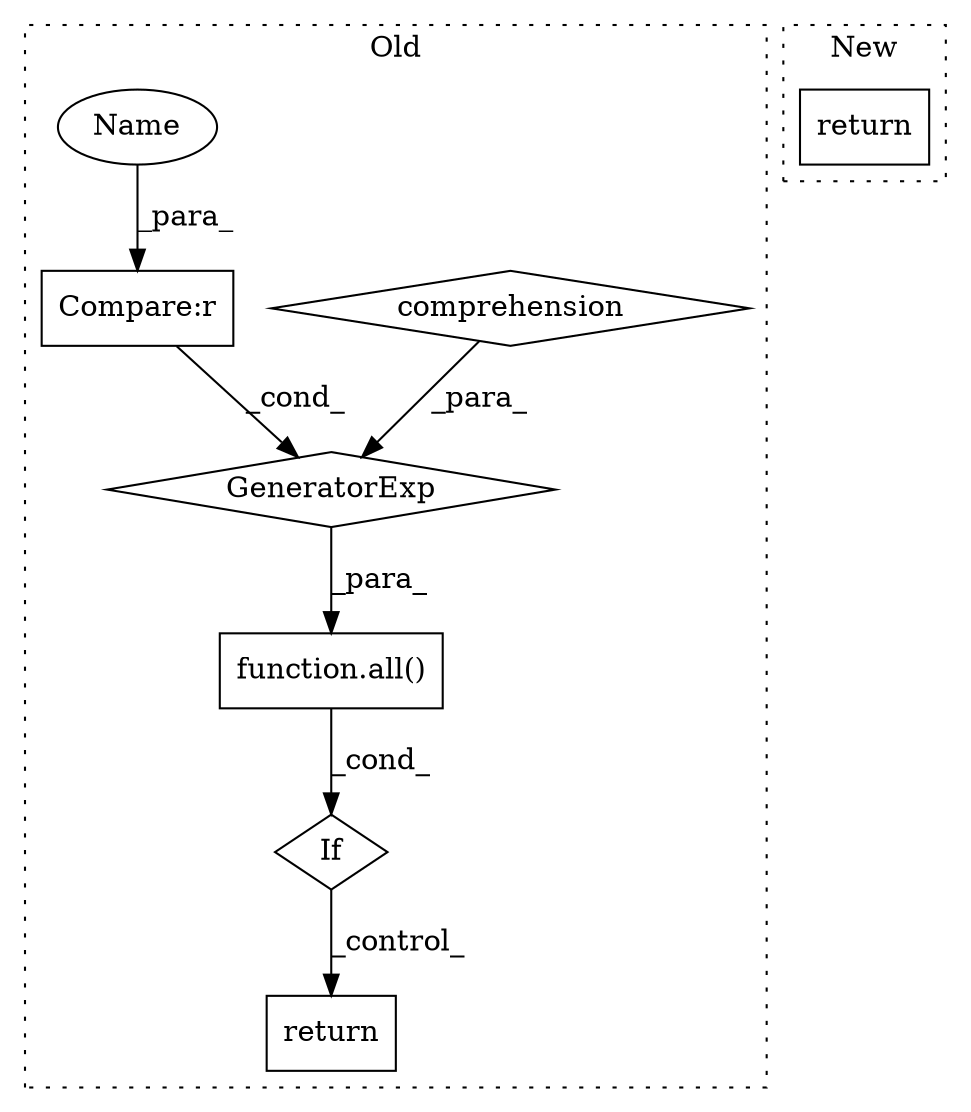 digraph G {
subgraph cluster0 {
1 [label="function.all()" a="75" s="2131,2139" l="4,140" shape="box"];
3 [label="comprehension" a="45" s="2205" l="3" shape="diamond"];
4 [label="GeneratorExp" a="55" s="2135" l="4" shape="diamond"];
5 [label="Compare:r" a="40" s="2135" l="54" shape="box"];
6 [label="If" a="96" s="2128" l="3" shape="diamond"];
7 [label="return" a="93" s="2468" l="7" shape="box"];
8 [label="Name" a="87" s="2135" l="4" shape="ellipse"];
label = "Old";
style="dotted";
}
subgraph cluster1 {
2 [label="return" a="93" s="1712" l="7" shape="box"];
label = "New";
style="dotted";
}
1 -> 6 [label="_cond_"];
3 -> 4 [label="_para_"];
4 -> 1 [label="_para_"];
5 -> 4 [label="_cond_"];
6 -> 7 [label="_control_"];
8 -> 5 [label="_para_"];
}